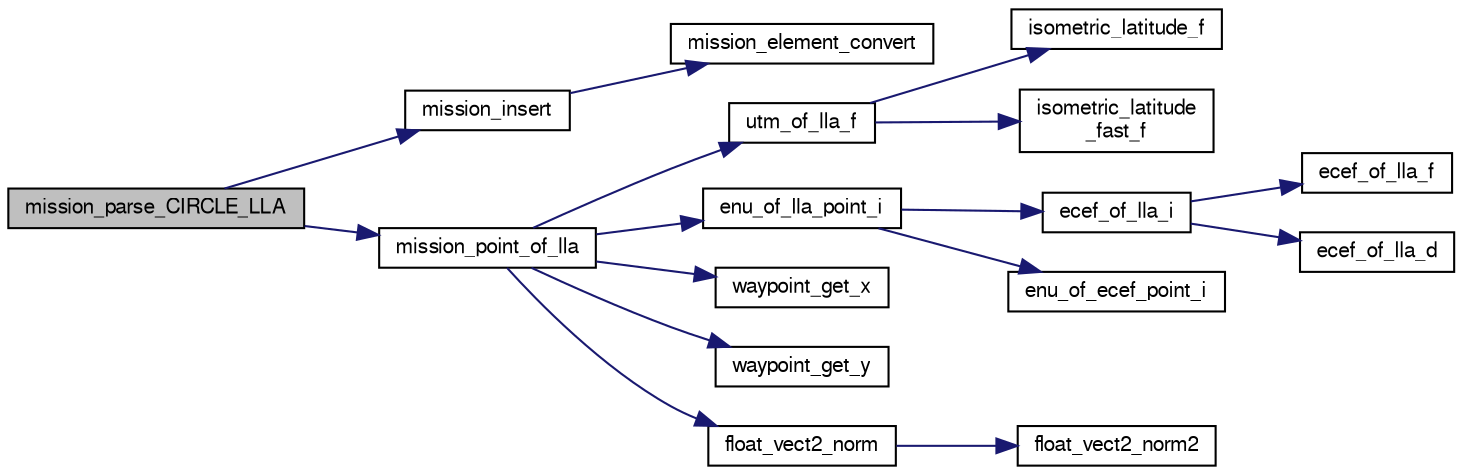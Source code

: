 digraph "mission_parse_CIRCLE_LLA"
{
  edge [fontname="FreeSans",fontsize="10",labelfontname="FreeSans",labelfontsize="10"];
  node [fontname="FreeSans",fontsize="10",shape=record];
  rankdir="LR";
  Node1 [label="mission_parse_CIRCLE_LLA",height=0.2,width=0.4,color="black", fillcolor="grey75", style="filled", fontcolor="black"];
  Node1 -> Node2 [color="midnightblue",fontsize="10",style="solid",fontname="FreeSans"];
  Node2 [label="mission_insert",height=0.2,width=0.4,color="black", fillcolor="white", style="filled",URL="$mission__common_8c.html#a31b2a2265d6533f3d4f408b82cf99f95",tooltip="Insert a mission element according to the insertion mode. "];
  Node2 -> Node3 [color="midnightblue",fontsize="10",style="solid",fontname="FreeSans"];
  Node3 [label="mission_element_convert",height=0.2,width=0.4,color="black", fillcolor="white", style="filled",URL="$mission__common_8c.html#a7102be183680d1bf29c5da57ee31f852",tooltip="Convert mission element&#39;s points format if needed. "];
  Node1 -> Node4 [color="midnightblue",fontsize="10",style="solid",fontname="FreeSans"];
  Node4 [label="mission_point_of_lla",height=0.2,width=0.4,color="black", fillcolor="white", style="filled",URL="$mission__common_8h.html#a7acc766194f30b5ae4c48a0b2addbb9f",tooltip="Get the ENU component of LLA mission point This function is firmware specific. "];
  Node4 -> Node5 [color="midnightblue",fontsize="10",style="solid",fontname="FreeSans"];
  Node5 [label="utm_of_lla_f",height=0.2,width=0.4,color="black", fillcolor="white", style="filled",URL="$pprz__geodetic__float_8c.html#af99d4775df518f30b741b49c26eceedd"];
  Node5 -> Node6 [color="midnightblue",fontsize="10",style="solid",fontname="FreeSans"];
  Node6 [label="isometric_latitude_f",height=0.2,width=0.4,color="black", fillcolor="white", style="filled",URL="$pprz__geodetic__float_8c.html#a25c5bd31de0ea0d0caf14a0d217ad3ea"];
  Node5 -> Node7 [color="midnightblue",fontsize="10",style="solid",fontname="FreeSans"];
  Node7 [label="isometric_latitude\l_fast_f",height=0.2,width=0.4,color="black", fillcolor="white", style="filled",URL="$pprz__geodetic__float_8c.html#a21ea1b369f7d4abd984fb89c488dde24"];
  Node4 -> Node8 [color="midnightblue",fontsize="10",style="solid",fontname="FreeSans"];
  Node8 [label="enu_of_lla_point_i",height=0.2,width=0.4,color="black", fillcolor="white", style="filled",URL="$group__math__geodetic__int.html#gab462d1e8278e0dd9cbc9ff463cde8f5e",tooltip="Convert a point from LLA to local ENU. "];
  Node8 -> Node9 [color="midnightblue",fontsize="10",style="solid",fontname="FreeSans"];
  Node9 [label="ecef_of_lla_i",height=0.2,width=0.4,color="black", fillcolor="white", style="filled",URL="$group__math__geodetic__int.html#ga386f7bf340618bf1454ca2a3b5086100",tooltip="Convert a LLA to ECEF. "];
  Node9 -> Node10 [color="midnightblue",fontsize="10",style="solid",fontname="FreeSans"];
  Node10 [label="ecef_of_lla_f",height=0.2,width=0.4,color="black", fillcolor="white", style="filled",URL="$pprz__geodetic__float_8c.html#a65bc5ba8b61d014ca659035759cc001c"];
  Node9 -> Node11 [color="midnightblue",fontsize="10",style="solid",fontname="FreeSans"];
  Node11 [label="ecef_of_lla_d",height=0.2,width=0.4,color="black", fillcolor="white", style="filled",URL="$group__math__geodetic__double.html#gae6608c48696daebf3382f08e655028d9"];
  Node8 -> Node12 [color="midnightblue",fontsize="10",style="solid",fontname="FreeSans"];
  Node12 [label="enu_of_ecef_point_i",height=0.2,width=0.4,color="black", fillcolor="white", style="filled",URL="$group__math__geodetic__int.html#ga85bcbfc73a43b120465422ec55647573",tooltip="Convert a point from ECEF to local ENU. "];
  Node4 -> Node13 [color="midnightblue",fontsize="10",style="solid",fontname="FreeSans"];
  Node13 [label="waypoint_get_x",height=0.2,width=0.4,color="black", fillcolor="white", style="filled",URL="$subsystems_2navigation_2waypoints_8c.html#a62061108340141e0fda55b7c0d8f0145",tooltip="Get X/East coordinate of waypoint in meters. "];
  Node4 -> Node14 [color="midnightblue",fontsize="10",style="solid",fontname="FreeSans"];
  Node14 [label="waypoint_get_y",height=0.2,width=0.4,color="black", fillcolor="white", style="filled",URL="$subsystems_2navigation_2waypoints_8c.html#ab6dc3af2d184a91218a1fe7f02b858bc",tooltip="Get Y/North coordinate of waypoint in meters. "];
  Node4 -> Node15 [color="midnightblue",fontsize="10",style="solid",fontname="FreeSans"];
  Node15 [label="float_vect2_norm",height=0.2,width=0.4,color="black", fillcolor="white", style="filled",URL="$group__math__algebra__float.html#gaa582daa9c1806cc8bfe7638a54a198da"];
  Node15 -> Node16 [color="midnightblue",fontsize="10",style="solid",fontname="FreeSans"];
  Node16 [label="float_vect2_norm2",height=0.2,width=0.4,color="black", fillcolor="white", style="filled",URL="$group__math__algebra__float.html#ga1625b9e38f01ac161fa80555647c77d8"];
}

